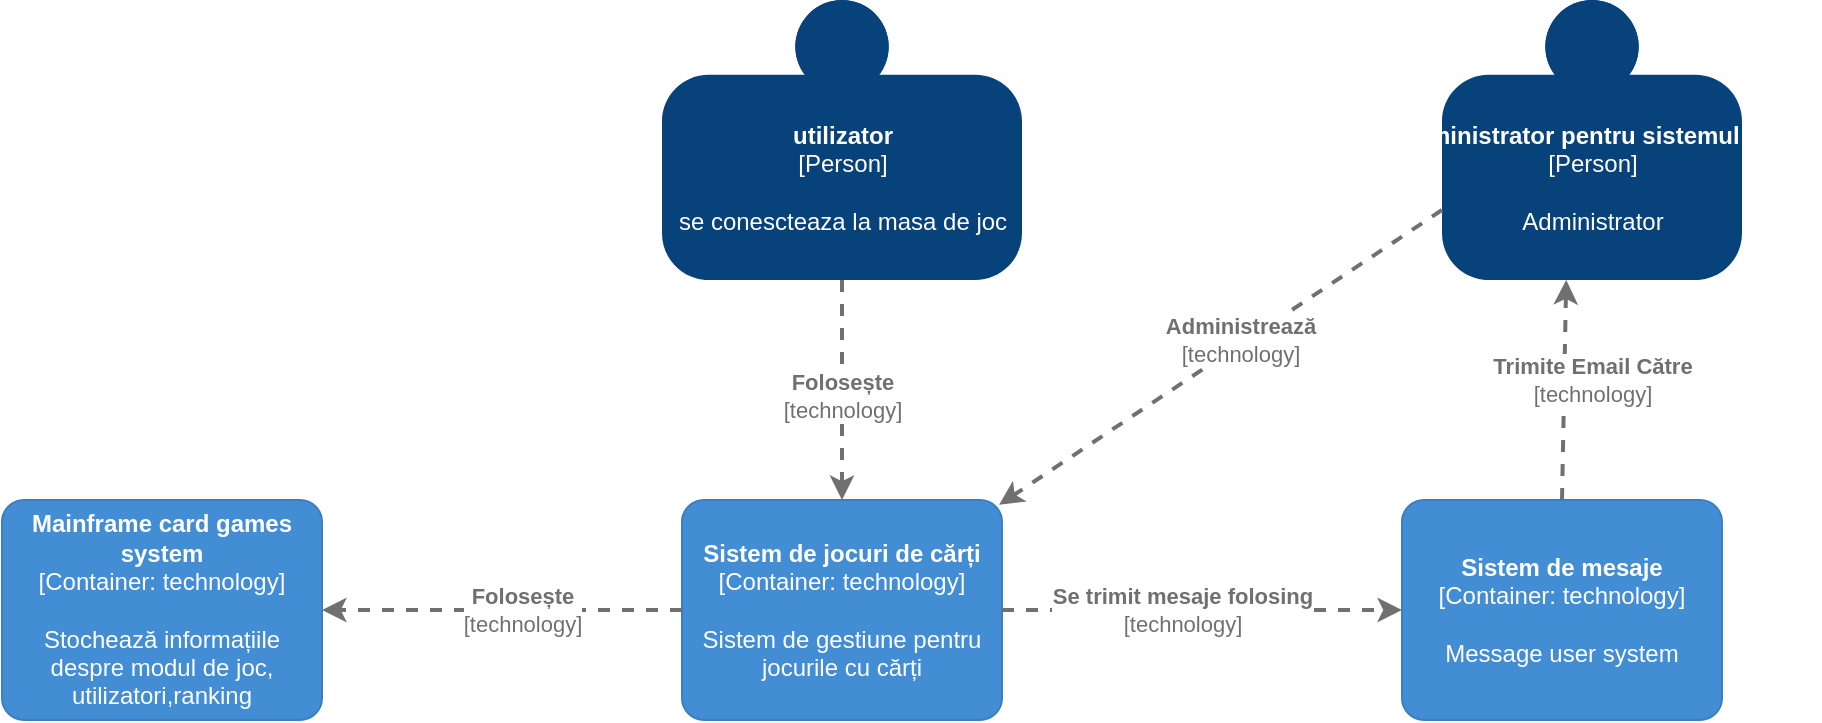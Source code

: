 <mxfile version="14.5.3" type="google"><diagram id="oLwuaiKombXmtuSfFYtR" name="Page-1"><mxGraphModel dx="1044" dy="586" grid="1" gridSize="10" guides="1" tooltips="1" connect="1" arrows="1" fold="1" page="1" pageScale="1" pageWidth="1169" pageHeight="827" math="0" shadow="0"><root><mxCell id="0"/><mxCell id="1" parent="0"/><object placeholders="1" c4Name="utilizator" c4Type="Person" c4Description="se conescteaza la masa de joc" label="&lt;b&gt;%c4Name%&lt;/b&gt;&lt;div&gt;[%c4Type%]&lt;/div&gt;&lt;br&gt;&lt;div&gt;%c4Description%&lt;/div&gt;" id="1s73tdvGV9ETFZ3FvlD--1"><mxCell style="html=1;dashed=0;whitespace=wrap;fillColor=#08427b;strokeColor=none;fontColor=#ffffff;shape=mxgraph.c4.person;align=center;metaEdit=1;points=[[0.5,0,0],[1,0.5,0],[1,0.75,0],[0.75,1,0],[0.5,1,0],[0.25,1,0],[0,0.75,0],[0,0.5,0]];metaData={&quot;c4Type&quot;:{&quot;editable&quot;:false}};" parent="1" vertex="1"><mxGeometry x="370" y="80" width="180" height="140" as="geometry"/></mxCell></object><object placeholders="1" c4Name="Sistem de jocuri de cărți" c4Type="Container" c4Technology="technology" c4Description="Sistem de gestiune pentru jocurile cu cărți" label="&lt;b&gt;%c4Name%&lt;/b&gt;&lt;div&gt;[%c4Type%: %c4Technology%]&lt;/div&gt;&lt;br&gt;&lt;div&gt;%c4Description%&lt;/div&gt;" id="1s73tdvGV9ETFZ3FvlD--3"><mxCell style="rounded=1;whiteSpace=wrap;html=1;labelBackgroundColor=none;fillColor=#438DD5;fontColor=#ffffff;align=center;arcSize=10;strokeColor=#3C7FC0;metaEdit=1;metaData={&quot;c4Type&quot;:{&quot;editable&quot;:false}};points=[[0.25,0,0],[0.5,0,0],[0.75,0,0],[1,0.25,0],[1,0.5,0],[1,0.75,0],[0.75,1,0],[0.5,1,0],[0.25,1,0],[0,0.75,0],[0,0.5,0],[0,0.25,0]];" parent="1" vertex="1"><mxGeometry x="380" y="330" width="160" height="110.0" as="geometry"/></mxCell></object><object placeholders="1" c4Type="Relationship" c4Technology="technology" c4Description="Folosește" label="&lt;div style=&quot;text-align: left&quot;&gt;&lt;div style=&quot;text-align: center&quot;&gt;&lt;b&gt;%c4Description%&lt;/b&gt;&lt;/div&gt;&lt;div style=&quot;text-align: center&quot;&gt;[%c4Technology%]&lt;/div&gt;&lt;/div&gt;" id="1s73tdvGV9ETFZ3FvlD--4"><mxCell style="edgeStyle=none;rounded=0;html=1;entryX=0.5;entryY=0;jettySize=auto;orthogonalLoop=1;strokeColor=#707070;strokeWidth=2;fontColor=#707070;jumpStyle=none;dashed=1;metaEdit=1;metaData={&quot;c4Type&quot;:{&quot;editable&quot;:false}};exitX=0.5;exitY=1;exitDx=0;exitDy=0;exitPerimeter=0;entryDx=0;entryDy=0;entryPerimeter=0;" parent="1" source="1s73tdvGV9ETFZ3FvlD--1" target="1s73tdvGV9ETFZ3FvlD--3" edge="1"><mxGeometry x="0.045" width="160" relative="1" as="geometry"><mxPoint x="330" y="380" as="sourcePoint"/><mxPoint x="490" y="380" as="targetPoint"/><Array as="points"/><mxPoint as="offset"/></mxGeometry></mxCell></object><object placeholders="1" c4Name="Mainframe card games system" c4Type="Container" c4Technology="technology" c4Description="Stochează informațiile despre modul de joc, utilizatori,ranking" label="&lt;b&gt;%c4Name%&lt;/b&gt;&lt;div&gt;[%c4Type%: %c4Technology%]&lt;/div&gt;&lt;br&gt;&lt;div&gt;%c4Description%&lt;/div&gt;" id="1s73tdvGV9ETFZ3FvlD--8"><mxCell style="rounded=1;whiteSpace=wrap;html=1;labelBackgroundColor=none;fillColor=#438DD5;fontColor=#ffffff;align=center;arcSize=10;strokeColor=#3C7FC0;metaEdit=1;metaData={&quot;c4Type&quot;:{&quot;editable&quot;:false}};points=[[0.25,0,0],[0.5,0,0],[0.75,0,0],[1,0.25,0],[1,0.5,0],[1,0.75,0],[0.75,1,0],[0.5,1,0],[0.25,1,0],[0,0.75,0],[0,0.5,0],[0,0.25,0]];" parent="1" vertex="1"><mxGeometry x="40" y="330" width="160" height="110.0" as="geometry"/></mxCell></object><object placeholders="1" c4Type="Relationship" c4Technology="technology" c4Description="Folosește" label="&lt;div style=&quot;text-align: left&quot;&gt;&lt;div style=&quot;text-align: center&quot;&gt;&lt;b&gt;%c4Description%&lt;/b&gt;&lt;/div&gt;&lt;div style=&quot;text-align: center&quot;&gt;[%c4Technology%]&lt;/div&gt;&lt;/div&gt;" id="1s73tdvGV9ETFZ3FvlD--9"><mxCell style="edgeStyle=none;rounded=0;html=1;entryX=1;entryY=0.5;jettySize=auto;orthogonalLoop=1;strokeColor=#707070;strokeWidth=2;fontColor=#707070;jumpStyle=none;dashed=1;metaEdit=1;metaData={&quot;c4Type&quot;:{&quot;editable&quot;:false}};exitX=0;exitY=0.5;exitDx=0;exitDy=0;exitPerimeter=0;entryDx=0;entryDy=0;entryPerimeter=0;" parent="1" source="1s73tdvGV9ETFZ3FvlD--3" target="1s73tdvGV9ETFZ3FvlD--8" edge="1"><mxGeometry x="-0.111" width="160" relative="1" as="geometry"><mxPoint x="220" y="420" as="sourcePoint"/><mxPoint x="380" y="420" as="targetPoint"/><Array as="points"/><mxPoint as="offset"/></mxGeometry></mxCell></object><object placeholders="1" c4Name="Sistem de mesaje" c4Type="Container" c4Technology="technology" c4Description="Message user system" label="&lt;b&gt;%c4Name%&lt;/b&gt;&lt;div&gt;[%c4Type%: %c4Technology%]&lt;/div&gt;&lt;br&gt;&lt;div&gt;%c4Description%&lt;/div&gt;" id="1s73tdvGV9ETFZ3FvlD--10"><mxCell style="rounded=1;whiteSpace=wrap;html=1;labelBackgroundColor=none;fillColor=#438DD5;fontColor=#ffffff;align=center;arcSize=10;strokeColor=#3C7FC0;metaEdit=1;metaData={&quot;c4Type&quot;:{&quot;editable&quot;:false}};points=[[0.25,0,0],[0.5,0,0],[0.75,0,0],[1,0.25,0],[1,0.5,0],[1,0.75,0],[0.75,1,0],[0.5,1,0],[0.25,1,0],[0,0.75,0],[0,0.5,0],[0,0.25,0]];" parent="1" vertex="1"><mxGeometry x="740" y="330" width="160" height="110" as="geometry"/></mxCell></object><object placeholders="1" c4Type="Relationship" c4Technology="technology" c4Description="Se trimit mesaje folosing" label="&lt;div style=&quot;text-align: left&quot;&gt;&lt;div style=&quot;text-align: center&quot;&gt;&lt;b&gt;%c4Description%&lt;/b&gt;&lt;/div&gt;&lt;div style=&quot;text-align: center&quot;&gt;[%c4Technology%]&lt;/div&gt;&lt;/div&gt;" id="1s73tdvGV9ETFZ3FvlD--11"><mxCell style="edgeStyle=none;rounded=0;html=1;entryX=0;entryY=0.5;jettySize=auto;orthogonalLoop=1;strokeColor=#707070;strokeWidth=2;fontColor=#707070;jumpStyle=none;dashed=1;metaEdit=1;metaData={&quot;c4Type&quot;:{&quot;editable&quot;:false}};entryDx=0;entryDy=0;entryPerimeter=0;exitX=1;exitY=0.5;exitDx=0;exitDy=0;exitPerimeter=0;" parent="1" source="1s73tdvGV9ETFZ3FvlD--3" target="1s73tdvGV9ETFZ3FvlD--10" edge="1"><mxGeometry x="-0.1" width="160" relative="1" as="geometry"><mxPoint x="450" y="300" as="sourcePoint"/><mxPoint x="610" y="300" as="targetPoint"/><mxPoint as="offset"/></mxGeometry></mxCell></object><object placeholders="1" c4Name="un administrator pentru sistemul nostru" c4Type="Person" c4Description="Administrator" label="&lt;b&gt;%c4Name%&lt;/b&gt;&lt;div&gt;[%c4Type%]&lt;/div&gt;&lt;br&gt;&lt;div&gt;%c4Description%&lt;/div&gt;" id="1s73tdvGV9ETFZ3FvlD--14"><mxCell style="html=1;dashed=0;whitespace=wrap;fillColor=#08427b;strokeColor=none;fontColor=#ffffff;shape=mxgraph.c4.person;align=center;metaEdit=1;points=[[0.5,0,0],[1,0.5,0],[1,0.75,0],[0.75,1,0],[0.5,1,0],[0.25,1,0],[0,0.75,0],[0,0.5,0]];metaData={&quot;c4Type&quot;:{&quot;editable&quot;:false}};" parent="1" vertex="1"><mxGeometry x="760" y="80" width="150" height="140" as="geometry"/></mxCell></object><object placeholders="1" c4Type="Relationship" c4Technology="technology" c4Description="Administrează" label="&lt;div style=&quot;text-align: left&quot;&gt;&lt;div style=&quot;text-align: center&quot;&gt;&lt;b&gt;%c4Description%&lt;/b&gt;&lt;/div&gt;&lt;div style=&quot;text-align: center&quot;&gt;[%c4Technology%]&lt;/div&gt;&lt;/div&gt;" id="1s73tdvGV9ETFZ3FvlD--15"><mxCell style="edgeStyle=none;rounded=0;html=1;entryX=0.991;entryY=0.022;jettySize=auto;orthogonalLoop=1;strokeColor=#707070;strokeWidth=2;fontColor=#707070;jumpStyle=none;dashed=1;metaEdit=1;metaData={&quot;c4Type&quot;:{&quot;editable&quot;:false}};exitX=0;exitY=0.75;exitDx=0;exitDy=0;exitPerimeter=0;entryDx=0;entryDy=0;entryPerimeter=0;" parent="1" source="1s73tdvGV9ETFZ3FvlD--14" target="1s73tdvGV9ETFZ3FvlD--3" edge="1"><mxGeometry x="-0.103" y="-1" width="160" relative="1" as="geometry"><mxPoint x="550" y="290" as="sourcePoint"/><mxPoint x="710" y="290" as="targetPoint"/><mxPoint x="-1" as="offset"/></mxGeometry></mxCell></object><object placeholders="1" c4Type="Relationship" c4Technology="technology" c4Description="Trimite Email Către" label="&lt;div style=&quot;text-align: left&quot;&gt;&lt;div style=&quot;text-align: center&quot;&gt;&lt;b&gt;%c4Description%&lt;/b&gt;&lt;/div&gt;&lt;div style=&quot;text-align: center&quot;&gt;[%c4Technology%]&lt;/div&gt;&lt;/div&gt;" id="1s73tdvGV9ETFZ3FvlD--16"><mxCell style="edgeStyle=none;rounded=0;html=1;entryX=0.414;entryY=1;jettySize=auto;orthogonalLoop=1;strokeColor=#707070;strokeWidth=2;fontColor=#707070;jumpStyle=none;dashed=1;metaEdit=1;metaData={&quot;c4Type&quot;:{&quot;editable&quot;:false}};exitX=0.5;exitY=0;exitDx=0;exitDy=0;exitPerimeter=0;entryDx=0;entryDy=0;entryPerimeter=0;" parent="1" source="1s73tdvGV9ETFZ3FvlD--10" target="1s73tdvGV9ETFZ3FvlD--14" edge="1"><mxGeometry x="0.096" y="-14" width="160" relative="1" as="geometry"><mxPoint x="820" y="300" as="sourcePoint"/><mxPoint x="980" y="300" as="targetPoint"/><mxPoint as="offset"/></mxGeometry></mxCell></object></root></mxGraphModel></diagram></mxfile>